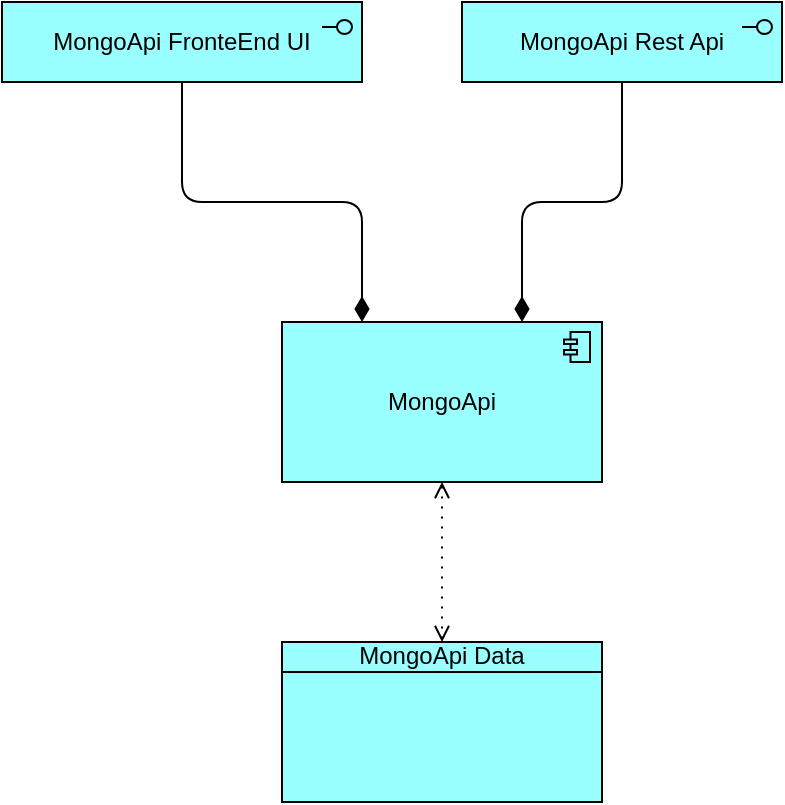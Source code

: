 <mxfile version="14.5.1" type="device" pages="3"><diagram id="tWxnb8rop4hyPLbWi4qm" name="Application"><mxGraphModel dx="989" dy="730" grid="1" gridSize="10" guides="1" tooltips="1" connect="1" arrows="1" fold="1" page="1" pageScale="1" pageWidth="827" pageHeight="1169" math="0" shadow="0"><root><mxCell id="qzbfCD52nFpe5haQsCSc-0"/><mxCell id="qzbfCD52nFpe5haQsCSc-1" parent="qzbfCD52nFpe5haQsCSc-0"/><mxCell id="qzbfCD52nFpe5haQsCSc-2" value="MongoApi" style="html=1;outlineConnect=0;whiteSpace=wrap;fillColor=#99ffff;shape=mxgraph.archimate3.application;appType=comp;archiType=square;" vertex="1" parent="qzbfCD52nFpe5haQsCSc-1"><mxGeometry x="320" y="240" width="160" height="80" as="geometry"/></mxCell><mxCell id="qzbfCD52nFpe5haQsCSc-3" value="MongoApi Data" style="html=1;outlineConnect=0;whiteSpace=wrap;fillColor=#99ffff;shape=mxgraph.archimate3.businessObject;overflow=fill" vertex="1" parent="qzbfCD52nFpe5haQsCSc-1"><mxGeometry x="320" y="400" width="160" height="80" as="geometry"/></mxCell><mxCell id="qzbfCD52nFpe5haQsCSc-4" value="" style="edgeStyle=elbowEdgeStyle;html=1;endArrow=open;elbow=vertical;endFill=0;dashed=1;startArrow=open;startFill=0;dashPattern=1 4;exitX=0.5;exitY=1;exitDx=0;exitDy=0;exitPerimeter=0;entryX=0.5;entryY=0;entryDx=0;entryDy=0;entryPerimeter=0;" edge="1" parent="qzbfCD52nFpe5haQsCSc-1" source="qzbfCD52nFpe5haQsCSc-2" target="qzbfCD52nFpe5haQsCSc-3"><mxGeometry width="160" relative="1" as="geometry"><mxPoint x="350" y="350" as="sourcePoint"/><mxPoint x="510" y="350" as="targetPoint"/></mxGeometry></mxCell><mxCell id="qzbfCD52nFpe5haQsCSc-5" value="MongoApi FronteEnd UI" style="html=1;outlineConnect=0;whiteSpace=wrap;fillColor=#99ffff;shape=mxgraph.archimate3.application;appType=interface;archiType=square;" vertex="1" parent="qzbfCD52nFpe5haQsCSc-1"><mxGeometry x="180" y="80" width="180" height="40" as="geometry"/></mxCell><mxCell id="qzbfCD52nFpe5haQsCSc-6" value="MongoApi Rest Api" style="html=1;outlineConnect=0;whiteSpace=wrap;fillColor=#99ffff;shape=mxgraph.archimate3.application;appType=interface;archiType=square;" vertex="1" parent="qzbfCD52nFpe5haQsCSc-1"><mxGeometry x="410" y="80" width="160" height="40" as="geometry"/></mxCell><mxCell id="qzbfCD52nFpe5haQsCSc-7" value="" style="html=1;endArrow=diamondThin;endFill=1;edgeStyle=elbowEdgeStyle;elbow=vertical;endSize=10;entryX=0.25;entryY=0;entryDx=0;entryDy=0;entryPerimeter=0;exitX=0.5;exitY=1;exitDx=0;exitDy=0;exitPerimeter=0;" edge="1" parent="qzbfCD52nFpe5haQsCSc-1" source="qzbfCD52nFpe5haQsCSc-5" target="qzbfCD52nFpe5haQsCSc-2"><mxGeometry width="160" relative="1" as="geometry"><mxPoint x="320" y="180" as="sourcePoint"/><mxPoint x="480" y="180" as="targetPoint"/></mxGeometry></mxCell><mxCell id="qzbfCD52nFpe5haQsCSc-8" value="" style="html=1;endArrow=diamondThin;endFill=1;edgeStyle=elbowEdgeStyle;elbow=vertical;endSize=10;exitX=0.5;exitY=1;exitDx=0;exitDy=0;exitPerimeter=0;entryX=0.75;entryY=0;entryDx=0;entryDy=0;entryPerimeter=0;" edge="1" parent="qzbfCD52nFpe5haQsCSc-1" source="qzbfCD52nFpe5haQsCSc-6" target="qzbfCD52nFpe5haQsCSc-2"><mxGeometry width="160" relative="1" as="geometry"><mxPoint x="380" y="150" as="sourcePoint"/><mxPoint x="540" y="150" as="targetPoint"/></mxGeometry></mxCell></root></mxGraphModel></diagram><diagram id="l_kjAExIN5oGZyNGiOOR" name="Page-3"><mxGraphModel dx="989" dy="730" grid="1" gridSize="10" guides="1" tooltips="1" connect="1" arrows="1" fold="1" page="1" pageScale="1" pageWidth="827" pageHeight="1169" math="0" shadow="0"><root><mxCell id="z__BsQcyyze---VQ3muE-0"/><mxCell id="z__BsQcyyze---VQ3muE-1" parent="z__BsQcyyze---VQ3muE-0"/><mxCell id="lyb8M1Ccf04qso2vPmhB-0" value="Beer Api" style="html=1;outlineConnect=0;whiteSpace=wrap;fillColor=#99ffff;shape=mxgraph.archimate3.application;appType=interface;archiType=square;" vertex="1" parent="z__BsQcyyze---VQ3muE-1"><mxGeometry x="260" y="110" width="160" height="40" as="geometry"/></mxCell><mxCell id="lyb8M1Ccf04qso2vPmhB-1" value="SysInfo Api" style="html=1;outlineConnect=0;whiteSpace=wrap;fillColor=#99ffff;shape=mxgraph.archimate3.application;appType=interface;archiType=square;" vertex="1" parent="z__BsQcyyze---VQ3muE-1"><mxGeometry x="260" y="160" width="160" height="40" as="geometry"/></mxCell><mxCell id="lyb8M1Ccf04qso2vPmhB-2" value="BuildInfo Api" style="html=1;outlineConnect=0;whiteSpace=wrap;fillColor=#99ffff;shape=mxgraph.archimate3.application;appType=interface;archiType=square;" vertex="1" parent="z__BsQcyyze---VQ3muE-1"><mxGeometry x="260" y="210" width="160" height="40" as="geometry"/></mxCell><mxCell id="lyb8M1Ccf04qso2vPmhB-3" value="Pipedream Api" style="html=1;outlineConnect=0;whiteSpace=wrap;fillColor=#99ffff;shape=mxgraph.archimate3.application;appType=interface;archiType=square;" vertex="1" parent="z__BsQcyyze---VQ3muE-1"><mxGeometry x="260" y="260" width="160" height="40" as="geometry"/></mxCell><mxCell id="0AEPfMPDD4WJbOXD1jFb-0" value="MongoApi" style="html=1;outlineConnect=0;whiteSpace=wrap;fillColor=#99ffff;shape=mxgraph.archimate3.application;appType=comp;archiType=square;" vertex="1" parent="z__BsQcyyze---VQ3muE-1"><mxGeometry x="88" y="400" width="352" height="80" as="geometry"/></mxCell><mxCell id="0AEPfMPDD4WJbOXD1jFb-2" value="" style="html=1;endArrow=diamondThin;endFill=1;edgeStyle=elbowEdgeStyle;elbow=vertical;endSize=10;exitX=0;exitY=0.5;exitDx=0;exitDy=0;exitPerimeter=0;entryX=0.084;entryY=0.019;entryDx=0;entryDy=0;entryPerimeter=0;" edge="1" parent="z__BsQcyyze---VQ3muE-1" source="lyb8M1Ccf04qso2vPmhB-0" target="0AEPfMPDD4WJbOXD1jFb-0"><mxGeometry width="160" relative="1" as="geometry"><mxPoint x="-30" y="240" as="sourcePoint"/><mxPoint x="130" y="240" as="targetPoint"/><Array as="points"><mxPoint x="200" y="130"/></Array></mxGeometry></mxCell><mxCell id="0AEPfMPDD4WJbOXD1jFb-3" value="" style="html=1;endArrow=diamondThin;endFill=1;edgeStyle=elbowEdgeStyle;elbow=vertical;endSize=10;exitX=0;exitY=0.5;exitDx=0;exitDy=0;exitPerimeter=0;entryX=0.158;entryY=0.019;entryDx=0;entryDy=0;entryPerimeter=0;" edge="1" parent="z__BsQcyyze---VQ3muE-1" source="lyb8M1Ccf04qso2vPmhB-1" target="0AEPfMPDD4WJbOXD1jFb-0"><mxGeometry width="160" relative="1" as="geometry"><mxPoint x="160" y="300" as="sourcePoint"/><mxPoint x="119" y="362" as="targetPoint"/><Array as="points"><mxPoint x="170" y="180"/></Array></mxGeometry></mxCell><mxCell id="0AEPfMPDD4WJbOXD1jFb-4" value="" style="html=1;endArrow=diamondThin;endFill=1;edgeStyle=elbowEdgeStyle;elbow=vertical;endSize=10;exitX=0;exitY=0.5;exitDx=0;exitDy=0;exitPerimeter=0;entryX=0.25;entryY=0;entryDx=0;entryDy=0;entryPerimeter=0;" edge="1" parent="z__BsQcyyze---VQ3muE-1" source="lyb8M1Ccf04qso2vPmhB-2" target="0AEPfMPDD4WJbOXD1jFb-0"><mxGeometry width="160" relative="1" as="geometry"><mxPoint x="-90" y="280" as="sourcePoint"/><mxPoint x="138" y="360" as="targetPoint"/><Array as="points"><mxPoint x="200" y="230"/><mxPoint x="210" y="270"/><mxPoint x="230" y="230"/></Array></mxGeometry></mxCell><mxCell id="0AEPfMPDD4WJbOXD1jFb-5" value="" style="html=1;endArrow=diamondThin;endFill=1;edgeStyle=elbowEdgeStyle;elbow=vertical;endSize=10;exitX=0;exitY=0.5;exitDx=0;exitDy=0;exitPerimeter=0;entryX=0.324;entryY=0.025;entryDx=0;entryDy=0;entryPerimeter=0;" edge="1" parent="z__BsQcyyze---VQ3muE-1" source="lyb8M1Ccf04qso2vPmhB-3" target="0AEPfMPDD4WJbOXD1jFb-0"><mxGeometry width="160" relative="1" as="geometry"><mxPoint x="110" y="400" as="sourcePoint"/><mxPoint x="270" y="400" as="targetPoint"/><Array as="points"><mxPoint x="250" y="280"/></Array></mxGeometry></mxCell><mxCell id="0AEPfMPDD4WJbOXD1jFb-7" value="MongoDb" style="html=1;outlineConnect=0;whiteSpace=wrap;fillColor=#99ffff;shape=mxgraph.archimate3.application;appType=comp;archiType=square;" vertex="1" parent="z__BsQcyyze---VQ3muE-1"><mxGeometry x="86" y="550" width="100" height="50" as="geometry"/></mxCell><mxCell id="0AEPfMPDD4WJbOXD1jFb-8" value="" style="edgeStyle=elbowEdgeStyle;html=1;endArrow=open;elbow=vertical;endFill=1;entryX=0.136;entryY=1;entryDx=0;entryDy=0;entryPerimeter=0;" edge="1" parent="z__BsQcyyze---VQ3muE-1" source="0AEPfMPDD4WJbOXD1jFb-7" target="0AEPfMPDD4WJbOXD1jFb-0"><mxGeometry width="160" relative="1" as="geometry"><mxPoint x="330" y="370" as="sourcePoint"/><mxPoint x="490" y="370" as="targetPoint"/></mxGeometry></mxCell><mxCell id="0AEPfMPDD4WJbOXD1jFb-9" value="Metrics Api" style="html=1;outlineConnect=0;whiteSpace=wrap;fillColor=#99ffff;shape=mxgraph.archimate3.application;appType=interface;archiType=square;" vertex="1" parent="z__BsQcyyze---VQ3muE-1"><mxGeometry x="260" y="310" width="160" height="40" as="geometry"/></mxCell><mxCell id="0AEPfMPDD4WJbOXD1jFb-10" value="" style="html=1;endArrow=diamondThin;endFill=1;edgeStyle=elbowEdgeStyle;elbow=vertical;endSize=10;entryX=0.411;entryY=0.019;entryDx=0;entryDy=0;entryPerimeter=0;exitX=0;exitY=0.5;exitDx=0;exitDy=0;exitPerimeter=0;" edge="1" parent="z__BsQcyyze---VQ3muE-1" source="0AEPfMPDD4WJbOXD1jFb-9" target="0AEPfMPDD4WJbOXD1jFb-0"><mxGeometry width="160" relative="1" as="geometry"><mxPoint x="240" y="480" as="sourcePoint"/><mxPoint x="400" y="480" as="targetPoint"/><Array as="points"><mxPoint x="220" y="330"/></Array></mxGeometry></mxCell><mxCell id="agkHCVg4blxypnIvK2o--0" value="Pipedream service" style="html=1;outlineConnect=0;whiteSpace=wrap;fillColor=#f8cecc;shape=mxgraph.archimate3.application;appType=serv;archiType=rounded;strokeColor=#b85450;" vertex="1" parent="z__BsQcyyze---VQ3muE-1"><mxGeometry x="314" y="620" width="100" height="50" as="geometry"/></mxCell><mxCell id="agkHCVg4blxypnIvK2o--2" value="Prometheus" style="html=1;outlineConnect=0;whiteSpace=wrap;fillColor=#d5e8d4;shape=mxgraph.archimate3.application;appType=comp;archiType=square;strokeColor=#82b366;" vertex="1" parent="z__BsQcyyze---VQ3muE-1"><mxGeometry x="540" y="415" width="130" height="50" as="geometry"/></mxCell><mxCell id="agkHCVg4blxypnIvK2o--6" value="Grafana" style="html=1;outlineConnect=0;whiteSpace=wrap;fillColor=#d5e8d4;shape=mxgraph.archimate3.application;appType=comp;archiType=square;strokeColor=#82b366;" vertex="1" parent="z__BsQcyyze---VQ3muE-1"><mxGeometry x="540" y="191" width="100" height="50" as="geometry"/></mxCell><mxCell id="agkHCVg4blxypnIvK2o--8" value="Prometheus Rest Api" style="html=1;outlineConnect=0;whiteSpace=wrap;fillColor=#d5e8d4;shape=mxgraph.archimate3.application;appType=interface;archiType=square;strokeColor=#82b366;" vertex="1" parent="z__BsQcyyze---VQ3muE-1"><mxGeometry x="587" y="310" width="133" height="30" as="geometry"/></mxCell><mxCell id="agkHCVg4blxypnIvK2o--9" value="Grafana UI" style="html=1;outlineConnect=0;whiteSpace=wrap;fillColor=#d5e8d4;shape=mxgraph.archimate3.application;appType=interface;archiType=square;strokeColor=#82b366;" vertex="1" parent="z__BsQcyyze---VQ3muE-1"><mxGeometry x="580" y="130" width="130" height="30" as="geometry"/></mxCell><mxCell id="agkHCVg4blxypnIvK2o--10" value="" style="html=1;endArrow=diamondThin;endFill=1;edgeStyle=elbowEdgeStyle;elbow=vertical;endSize=10;entryX=0.25;entryY=0;entryDx=0;entryDy=0;entryPerimeter=0;exitX=0;exitY=0.5;exitDx=0;exitDy=0;exitPerimeter=0;fillColor=#d5e8d4;strokeColor=#82b366;" edge="1" parent="z__BsQcyyze---VQ3muE-1" source="agkHCVg4blxypnIvK2o--8" target="agkHCVg4blxypnIvK2o--2"><mxGeometry width="160" relative="1" as="geometry"><mxPoint x="510" y="260" as="sourcePoint"/><mxPoint x="670" y="260" as="targetPoint"/><Array as="points"><mxPoint x="620" y="325"/></Array></mxGeometry></mxCell><mxCell id="agkHCVg4blxypnIvK2o--11" value="" style="html=1;endArrow=diamondThin;endFill=1;edgeStyle=elbowEdgeStyle;elbow=vertical;endSize=10;exitX=0;exitY=0.5;exitDx=0;exitDy=0;exitPerimeter=0;fillColor=#d5e8d4;strokeColor=#82b366;" edge="1" parent="z__BsQcyyze---VQ3muE-1" source="agkHCVg4blxypnIvK2o--17" target="agkHCVg4blxypnIvK2o--2"><mxGeometry width="160" relative="1" as="geometry"><mxPoint x="510" y="270" as="sourcePoint"/><mxPoint x="670" y="270" as="targetPoint"/><Array as="points"><mxPoint x="590" y="375"/><mxPoint x="590" y="365"/><mxPoint x="630" y="365"/></Array></mxGeometry></mxCell><mxCell id="agkHCVg4blxypnIvK2o--17" value="Prometheus UI" style="html=1;outlineConnect=0;whiteSpace=wrap;fillColor=#d5e8d4;shape=mxgraph.archimate3.application;appType=interface;archiType=square;strokeColor=#82b366;" vertex="1" parent="z__BsQcyyze---VQ3muE-1"><mxGeometry x="620" y="360" width="130" height="30" as="geometry"/></mxCell><mxCell id="agkHCVg4blxypnIvK2o--18" value="" style="html=1;endArrow=diamondThin;endFill=1;edgeStyle=elbowEdgeStyle;elbow=vertical;endSize=10;entryX=0.25;entryY=0;entryDx=0;entryDy=0;entryPerimeter=0;exitX=0;exitY=0.5;exitDx=0;exitDy=0;exitPerimeter=0;fillColor=#d5e8d4;strokeColor=#82b366;" edge="1" parent="z__BsQcyyze---VQ3muE-1" source="agkHCVg4blxypnIvK2o--9" target="agkHCVg4blxypnIvK2o--6"><mxGeometry width="160" relative="1" as="geometry"><mxPoint x="380" y="-59" as="sourcePoint"/><mxPoint x="540" y="-59" as="targetPoint"/><Array as="points"><mxPoint x="570" y="145"/></Array></mxGeometry></mxCell><mxCell id="agkHCVg4blxypnIvK2o--19" value="" style="edgeStyle=elbowEdgeStyle;html=1;endArrow=open;elbow=vertical;endFill=1;exitX=1;exitY=0.5;exitDx=0;exitDy=0;exitPerimeter=0;entryX=0.077;entryY=-0.05;entryDx=0;entryDy=0;entryPerimeter=0;" edge="1" parent="z__BsQcyyze---VQ3muE-1" source="0AEPfMPDD4WJbOXD1jFb-9" target="agkHCVg4blxypnIvK2o--2"><mxGeometry width="160" relative="1" as="geometry"><mxPoint x="350" y="400" as="sourcePoint"/><mxPoint x="510" y="400" as="targetPoint"/><Array as="points"><mxPoint x="490" y="330"/></Array></mxGeometry></mxCell><mxCell id="agkHCVg4blxypnIvK2o--20" value="" style="edgeStyle=elbowEdgeStyle;html=1;endArrow=open;elbow=vertical;endFill=1;exitX=0.25;exitY=0;exitDx=0;exitDy=0;exitPerimeter=0;fillColor=#d5e8d4;strokeColor=#82b366;" edge="1" parent="z__BsQcyyze---VQ3muE-1" source="agkHCVg4blxypnIvK2o--8" target="agkHCVg4blxypnIvK2o--6"><mxGeometry width="160" relative="1" as="geometry"><mxPoint x="670" y="280" as="sourcePoint"/><mxPoint x="830" y="280" as="targetPoint"/><Array as="points"><mxPoint x="620" y="270"/></Array></mxGeometry></mxCell><mxCell id="agkHCVg4blxypnIvK2o--21" value="" style="edgeStyle=elbowEdgeStyle;html=1;endArrow=open;elbow=vertical;endFill=1;exitX=0.5;exitY=0;exitDx=0;exitDy=0;exitPerimeter=0;" edge="1" parent="z__BsQcyyze---VQ3muE-1" source="agkHCVg4blxypnIvK2o--0" target="0AEPfMPDD4WJbOXD1jFb-0"><mxGeometry width="160" relative="1" as="geometry"><mxPoint x="310" y="560" as="sourcePoint"/><mxPoint x="470" y="560" as="targetPoint"/><Array as="points"><mxPoint x="364" y="500"/></Array></mxGeometry></mxCell></root></mxGraphModel></diagram><diagram id="-cif_LUzJ_EosiaSVWX5" name="Page-1"><mxGraphModel dx="989" dy="730" grid="1" gridSize="10" guides="1" tooltips="1" connect="1" arrows="1" fold="1" page="1" pageScale="1" pageWidth="827" pageHeight="1169" math="0" shadow="0"><root><mxCell id="0"/><mxCell id="1" parent="0"/><mxCell id="JuyLI9IW3E_TA7P0urec-32" value="mongo api" style="html=1;outlineConnect=0;whiteSpace=wrap;fillColor=#AFFFAF;shape=mxgraph.archimate3.application;appType=collab;archiType=square;align=left;verticalAlign=top;fontStyle=1" parent="1" vertex="1"><mxGeometry x="210" y="470" width="570" height="320" as="geometry"/></mxCell><mxCell id="JuyLI9IW3E_TA7P0urec-1" value="mongoapi" style="html=1;outlineConnect=0;whiteSpace=wrap;fillColor=#99ffff;shape=mxgraph.archimate3.application;appType=comp;archiType=square;" parent="1" vertex="1"><mxGeometry x="352" y="240" width="180" height="60" as="geometry"/></mxCell><mxCell id="JuyLI9IW3E_TA7P0urec-4" value="" style="html=1;outlineConnect=0;whiteSpace=wrap;fillColor=#AFFFAF;shape=mxgraph.archimate3.device;align=left;" parent="1" vertex="1"><mxGeometry x="30" y="628.75" width="101" height="40" as="geometry"/></mxCell><mxCell id="JuyLI9IW3E_TA7P0urec-5" value="docker rutime&amp;nbsp;" style="html=1;outlineConnect=0;whiteSpace=wrap;fillColor=#AFFFAF;shape=mxgraph.archimate3.application;appType=sysSw;archiType=square;align=center;" parent="1" vertex="1"><mxGeometry x="30" y="541.25" width="101" height="50" as="geometry"/></mxCell><mxCell id="JuyLI9IW3E_TA7P0urec-6" value="" style="endArrow=block;html=1;endFill=1;startArrow=oval;startFill=1;edgeStyle=elbowEdgeStyle;elbow=vertical;exitX=0.5;exitY=0;exitDx=0;exitDy=0;exitPerimeter=0;entryX=0.5;entryY=1;entryDx=0;entryDy=0;entryPerimeter=0;" parent="1" source="JuyLI9IW3E_TA7P0urec-4" target="JuyLI9IW3E_TA7P0urec-5" edge="1"><mxGeometry width="160" relative="1" as="geometry"><mxPoint x="131" y="555" as="sourcePoint"/><mxPoint x="291" y="555" as="targetPoint"/></mxGeometry></mxCell><mxCell id="JuyLI9IW3E_TA7P0urec-8" value="&amp;lt;&amp;lt;image&amp;gt;&amp;gt;&lt;br&gt;sebchevre/mongoapi" style="html=1;outlineConnect=0;whiteSpace=wrap;fillColor=#AFFFAF;shape=mxgraph.archimate3.artifact;align=center;" parent="1" vertex="1"><mxGeometry x="234" y="508" width="110" height="32" as="geometry"/></mxCell><mxCell id="JuyLI9IW3E_TA7P0urec-10" value="&amp;lt;&amp;lt;image&amp;gt;&amp;gt;&lt;br&gt;mongo" style="html=1;outlineConnect=0;whiteSpace=wrap;fillColor=#AFFFAF;shape=mxgraph.archimate3.artifact;align=center;" parent="1" vertex="1"><mxGeometry x="270" y="695" width="60" height="25" as="geometry"/></mxCell><mxCell id="JuyLI9IW3E_TA7P0urec-13" value="MongoApi FronteEnd" style="html=1;outlineConnect=0;whiteSpace=wrap;fillColor=#99ffff;shape=mxgraph.archimate3.application;appType=interface;archiType=square;" parent="1" vertex="1"><mxGeometry x="280" y="110" width="100" height="50" as="geometry"/></mxCell><mxCell id="JuyLI9IW3E_TA7P0urec-14" value="MongoApi Rest Api" style="html=1;outlineConnect=0;whiteSpace=wrap;fillColor=#99ffff;shape=mxgraph.archimate3.application;appType=interface;archiType=square;" parent="1" vertex="1"><mxGeometry x="403" y="110" width="100" height="50" as="geometry"/></mxCell><mxCell id="JuyLI9IW3E_TA7P0urec-15" value="" style="html=1;endArrow=diamondThin;endFill=1;edgeStyle=elbowEdgeStyle;elbow=vertical;endSize=10;entryX=0.25;entryY=0;entryDx=0;entryDy=0;entryPerimeter=0;exitX=0.5;exitY=1;exitDx=0;exitDy=0;exitPerimeter=0;" parent="1" source="JuyLI9IW3E_TA7P0urec-13" edge="1"><mxGeometry width="160" relative="1" as="geometry"><mxPoint x="320" y="180" as="sourcePoint"/><mxPoint x="360" y="240" as="targetPoint"/></mxGeometry></mxCell><mxCell id="JuyLI9IW3E_TA7P0urec-16" value="" style="html=1;endArrow=diamondThin;endFill=1;edgeStyle=elbowEdgeStyle;elbow=vertical;endSize=10;exitX=0.5;exitY=1;exitDx=0;exitDy=0;exitPerimeter=0;" parent="1" source="JuyLI9IW3E_TA7P0urec-14" target="JuyLI9IW3E_TA7P0urec-1" edge="1"><mxGeometry width="160" relative="1" as="geometry"><mxPoint x="380" y="150" as="sourcePoint"/><mxPoint x="440" y="240" as="targetPoint"/></mxGeometry></mxCell><mxCell id="JuyLI9IW3E_TA7P0urec-17" value="mongodb" style="html=1;outlineConnect=0;whiteSpace=wrap;fillColor=#99ffff;shape=mxgraph.archimate3.application;appType=comp;archiType=square;" parent="1" vertex="1"><mxGeometry x="120" y="240" width="104.5" height="60" as="geometry"/></mxCell><mxCell id="JuyLI9IW3E_TA7P0urec-19" value="beershop/beer" style="html=1;outlineConnect=0;whiteSpace=wrap;fillColor=#99ffff;shape=mxgraph.archimate3.businessObject;overflow=fill" parent="1" vertex="1"><mxGeometry x="122.25" y="360" width="100" height="60" as="geometry"/></mxCell><mxCell id="JuyLI9IW3E_TA7P0urec-21" value="" style="edgeStyle=elbowEdgeStyle;html=1;endArrow=open;elbow=vertical;endFill=0;dashed=1;dashPattern=1 4;exitX=0.5;exitY=1;exitDx=0;exitDy=0;exitPerimeter=0;entryX=0.5;entryY=0;entryDx=0;entryDy=0;entryPerimeter=0;" parent="1" source="JuyLI9IW3E_TA7P0urec-17" target="JuyLI9IW3E_TA7P0urec-19" edge="1"><mxGeometry width="160" relative="1" as="geometry"><mxPoint x="160" y="310" as="sourcePoint"/><mxPoint x="320" y="310" as="targetPoint"/></mxGeometry></mxCell><mxCell id="JuyLI9IW3E_TA7P0urec-22" value="" style="edgeStyle=elbowEdgeStyle;html=1;endArrow=open;elbow=vertical;endFill=0;dashed=1;dashPattern=1 4;exitX=0;exitY=0.5;exitDx=0;exitDy=0;exitPerimeter=0;entryX=1;entryY=0.5;entryDx=0;entryDy=0;entryPerimeter=0;" parent="1" source="JuyLI9IW3E_TA7P0urec-1" target="JuyLI9IW3E_TA7P0urec-17" edge="1"><mxGeometry width="160" relative="1" as="geometry"><mxPoint x="190" y="330" as="sourcePoint"/><mxPoint x="350" y="330" as="targetPoint"/></mxGeometry></mxCell><mxCell id="JuyLI9IW3E_TA7P0urec-23" value="pipedream Rest API" style="html=1;outlineConnect=0;whiteSpace=wrap;fillColor=#99ffff;shape=mxgraph.archimate3.application;appType=interface;archiType=square;align=center;" parent="1" vertex="1"><mxGeometry x="669" y="240" width="110" height="60" as="geometry"/></mxCell><mxCell id="JuyLI9IW3E_TA7P0urec-24" value="" style="edgeStyle=elbowEdgeStyle;html=1;endArrow=open;elbow=vertical;endFill=0;dashed=1;dashPattern=1 4;exitX=1;exitY=0.5;exitDx=0;exitDy=0;exitPerimeter=0;" parent="1" source="JuyLI9IW3E_TA7P0urec-1" target="JuyLI9IW3E_TA7P0urec-23" edge="1"><mxGeometry width="160" relative="1" as="geometry"><mxPoint x="470" y="300" as="sourcePoint"/><mxPoint x="630" y="300" as="targetPoint"/></mxGeometry></mxCell><mxCell id="JuyLI9IW3E_TA7P0urec-26" value="&amp;lt;&amp;lt;container&amp;gt;&amp;gt;&lt;br&gt;mongoapi" style="html=1;outlineConnect=0;whiteSpace=wrap;fillColor=#AFFFAF;shape=mxgraph.archimate3.application;appType=serv;archiType=rounded;align=center;fontStyle=1;strokeWidth=3;" parent="1" vertex="1"><mxGeometry x="362" y="500" width="100" height="45" as="geometry"/></mxCell><mxCell id="JuyLI9IW3E_TA7P0urec-27" value="&amp;lt;&amp;lt;container&amp;gt;&amp;gt;&lt;br&gt;mongodb" style="html=1;outlineConnect=0;whiteSpace=wrap;fillColor=#AFFFAF;shape=mxgraph.archimate3.application;appType=serv;archiType=rounded;align=center;fontStyle=1;strokeWidth=3;" parent="1" vertex="1"><mxGeometry x="363" y="670" width="100" height="45" as="geometry"/></mxCell><mxCell id="JuyLI9IW3E_TA7P0urec-29" value="&amp;lt;&amp;lt;network&amp;gt;&amp;gt;&lt;br&gt;mongoapi" style="html=1;outlineConnect=0;whiteSpace=wrap;fillColor=#AFFFAF;shape=mxgraph.archimate3.application;appType=path;archiType=square;align=center;" parent="1" vertex="1"><mxGeometry x="363" y="580" width="100" height="50" as="geometry"/></mxCell><mxCell id="JuyLI9IW3E_TA7P0urec-30" value="" style="edgeStyle=elbowEdgeStyle;html=1;endArrow=none;elbow=vertical;entryX=0.5;entryY=0;entryDx=0;entryDy=0;entryPerimeter=0;exitX=0.5;exitY=1;exitDx=0;exitDy=0;exitPerimeter=0;" parent="1" source="JuyLI9IW3E_TA7P0urec-26" target="JuyLI9IW3E_TA7P0urec-29" edge="1"><mxGeometry width="160" relative="1" as="geometry"><mxPoint x="413" y="530" as="sourcePoint"/><mxPoint x="573" y="530" as="targetPoint"/></mxGeometry></mxCell><mxCell id="JuyLI9IW3E_TA7P0urec-31" value="" style="edgeStyle=elbowEdgeStyle;html=1;endArrow=none;elbow=vertical;exitX=0.5;exitY=1;exitDx=0;exitDy=0;exitPerimeter=0;" parent="1" source="JuyLI9IW3E_TA7P0urec-29" target="JuyLI9IW3E_TA7P0urec-27" edge="1"><mxGeometry width="160" relative="1" as="geometry"><mxPoint x="412.5" y="625" as="sourcePoint"/><mxPoint x="413" y="680" as="targetPoint"/></mxGeometry></mxCell><mxCell id="JuyLI9IW3E_TA7P0urec-33" value="" style="endArrow=block;html=1;endFill=1;startArrow=oval;startFill=1;edgeStyle=elbowEdgeStyle;elbow=vertical;entryX=1;entryY=0.5;entryDx=0;entryDy=0;entryPerimeter=0;" parent="1" source="JuyLI9IW3E_TA7P0urec-32" target="JuyLI9IW3E_TA7P0urec-5" edge="1"><mxGeometry width="160" relative="1" as="geometry"><mxPoint x="190" y="480" as="sourcePoint"/><mxPoint x="350" y="480" as="targetPoint"/></mxGeometry></mxCell><mxCell id="JuyLI9IW3E_TA7P0urec-35" value="" style="edgeStyle=elbowEdgeStyle;html=1;endArrow=block;elbow=vertical;endFill=0;dashed=1;exitX=0.5;exitY=0;exitDx=0;exitDy=0;exitPerimeter=0;" parent="1" source="JuyLI9IW3E_TA7P0urec-10" target="JuyLI9IW3E_TA7P0urec-27" edge="1"><mxGeometry width="160" relative="1" as="geometry"><mxPoint x="153" y="480" as="sourcePoint"/><mxPoint x="360" y="705" as="targetPoint"/></mxGeometry></mxCell><mxCell id="JuyLI9IW3E_TA7P0urec-36" value="" style="edgeStyle=elbowEdgeStyle;html=1;endArrow=open;elbow=vertical;endFill=1;exitX=0.5;exitY=0;exitDx=0;exitDy=0;exitPerimeter=0;" parent="1" source="JuyLI9IW3E_TA7P0urec-26" target="JuyLI9IW3E_TA7P0urec-1" edge="1"><mxGeometry width="160" relative="1" as="geometry"><mxPoint x="250" y="480" as="sourcePoint"/><mxPoint x="410" y="480" as="targetPoint"/><Array as="points"><mxPoint x="412" y="350"/></Array></mxGeometry></mxCell><mxCell id="JuyLI9IW3E_TA7P0urec-40" value="" style="html=1;endArrow=open;endFill=1;jumpStyle=sharp;entryX=1;entryY=0.75;entryDx=0;entryDy=0;entryPerimeter=0;exitX=0;exitY=0.25;exitDx=0;exitDy=0;exitPerimeter=0;" parent="1" source="JuyLI9IW3E_TA7P0urec-27" target="JuyLI9IW3E_TA7P0urec-17" edge="1"><mxGeometry width="160" relative="1" as="geometry"><mxPoint x="350" y="681" as="sourcePoint"/><mxPoint x="250" y="300" as="targetPoint"/><Array as="points"><mxPoint x="350" y="681"/><mxPoint x="350" y="480"/><mxPoint x="350" y="285"/></Array></mxGeometry></mxCell><mxCell id="JuyLI9IW3E_TA7P0urec-41" value="pipedream service" style="html=1;outlineConnect=0;whiteSpace=wrap;fillColor=#AFFFAF;shape=mxgraph.archimate3.application;appType=serv;archiType=rounded;align=left;" parent="1" vertex="1"><mxGeometry x="583" y="400" width="102" height="45" as="geometry"/></mxCell><mxCell id="JuyLI9IW3E_TA7P0urec-42" value="WWW" style="html=1;outlineConnect=0;whiteSpace=wrap;fillColor=#AFFFAF;shape=mxgraph.archimate3.application;appType=path;archiType=square;align=center;" parent="1" vertex="1"><mxGeometry x="599" y="497" width="70" height="45" as="geometry"/></mxCell><mxCell id="JuyLI9IW3E_TA7P0urec-43" value="" style="edgeStyle=elbowEdgeStyle;html=1;endArrow=none;elbow=vertical;exitX=1;exitY=0.5;exitDx=0;exitDy=0;exitPerimeter=0;entryX=0;entryY=0.5;entryDx=0;entryDy=0;entryPerimeter=0;" parent="1" target="JuyLI9IW3E_TA7P0urec-42" edge="1"><mxGeometry width="160" relative="1" as="geometry"><mxPoint x="463" y="523.5" as="sourcePoint"/><mxPoint x="550" y="521" as="targetPoint"/></mxGeometry></mxCell><mxCell id="JuyLI9IW3E_TA7P0urec-46" value="" style="edgeStyle=elbowEdgeStyle;html=1;endArrow=none;elbow=vertical;exitX=0.5;exitY=0;exitDx=0;exitDy=0;exitPerimeter=0;" parent="1" source="JuyLI9IW3E_TA7P0urec-42" target="JuyLI9IW3E_TA7P0urec-41" edge="1"><mxGeometry width="160" relative="1" as="geometry"><mxPoint x="669" y="519" as="sourcePoint"/><mxPoint x="699" y="519" as="targetPoint"/></mxGeometry></mxCell><mxCell id="JuyLI9IW3E_TA7P0urec-47" value="" style="edgeStyle=elbowEdgeStyle;html=1;endArrow=open;elbow=vertical;endFill=1;exitX=0.5;exitY=0;exitDx=0;exitDy=0;exitPerimeter=0;entryX=0.5;entryY=1;entryDx=0;entryDy=0;entryPerimeter=0;" parent="1" source="JuyLI9IW3E_TA7P0urec-41" target="JuyLI9IW3E_TA7P0urec-23" edge="1"><mxGeometry width="160" relative="1" as="geometry"><mxPoint x="693" y="380" as="sourcePoint"/><mxPoint x="853" y="380" as="targetPoint"/></mxGeometry></mxCell><mxCell id="0d-4wocd3KiZVuR7VKeJ-1" value="MongoApi Metrics Api" style="html=1;outlineConnect=0;whiteSpace=wrap;fillColor=#99ffff;shape=mxgraph.archimate3.application;appType=interface;archiType=square;" parent="1" vertex="1"><mxGeometry x="526" y="110" width="100" height="50" as="geometry"/></mxCell><mxCell id="0d-4wocd3KiZVuR7VKeJ-2" value="" style="html=1;endArrow=diamondThin;endFill=1;edgeStyle=elbowEdgeStyle;elbow=vertical;endSize=10;exitX=0.5;exitY=1;exitDx=0;exitDy=0;exitPerimeter=0;entryX=1;entryY=0;entryDx=0;entryDy=0;entryPerimeter=0;" parent="1" source="0d-4wocd3KiZVuR7VKeJ-1" target="JuyLI9IW3E_TA7P0urec-1" edge="1"><mxGeometry width="160" relative="1" as="geometry"><mxPoint x="520" y="210" as="sourcePoint"/><mxPoint x="680" y="210" as="targetPoint"/></mxGeometry></mxCell><mxCell id="0d-4wocd3KiZVuR7VKeJ-3" value="&amp;lt;&amp;lt;container&amp;gt;&amp;gt;&lt;br&gt;prometheus" style="html=1;outlineConnect=0;whiteSpace=wrap;fillColor=#AFFFAF;shape=mxgraph.archimate3.application;appType=serv;archiType=rounded;align=center;fontStyle=1;strokeWidth=3;" parent="1" vertex="1"><mxGeometry x="506" y="562" width="100" height="45" as="geometry"/></mxCell><mxCell id="0d-4wocd3KiZVuR7VKeJ-4" value="&amp;lt;&amp;lt;container&amp;gt;&amp;gt;&lt;br&gt;grafana" style="html=1;outlineConnect=0;whiteSpace=wrap;fillColor=#AFFFAF;shape=mxgraph.archimate3.application;appType=serv;archiType=rounded;align=center;fontStyle=1;strokeWidth=3;" parent="1" vertex="1"><mxGeometry x="503" y="710" width="100" height="45" as="geometry"/></mxCell><mxCell id="0d-4wocd3KiZVuR7VKeJ-5" value="" style="edgeStyle=elbowEdgeStyle;html=1;endArrow=none;elbow=vertical;entryX=0;entryY=0.5;entryDx=0;entryDy=0;entryPerimeter=0;" parent="1" target="0d-4wocd3KiZVuR7VKeJ-3" edge="1"><mxGeometry width="160" relative="1" as="geometry"><mxPoint x="463" y="590" as="sourcePoint"/><mxPoint x="510" y="603" as="targetPoint"/></mxGeometry></mxCell><mxCell id="0d-4wocd3KiZVuR7VKeJ-6" value="" style="edgeStyle=elbowEdgeStyle;html=1;endArrow=none;elbow=vertical;entryX=0.5;entryY=0;entryDx=0;entryDy=0;entryPerimeter=0;" parent="1" source="JuyLI9IW3E_TA7P0urec-29" target="0d-4wocd3KiZVuR7VKeJ-4" edge="1"><mxGeometry width="160" relative="1" as="geometry"><mxPoint x="350" y="660" as="sourcePoint"/><mxPoint x="510" y="660" as="targetPoint"/><Array as="points"><mxPoint x="480" y="650"/></Array></mxGeometry></mxCell><mxCell id="0d-4wocd3KiZVuR7VKeJ-7" value="" style="edgeStyle=elbowEdgeStyle;html=1;endArrow=block;elbow=vertical;endFill=0;dashed=1;entryX=0;entryY=0.25;entryDx=0;entryDy=0;entryPerimeter=0;" parent="1" source="JuyLI9IW3E_TA7P0urec-8" target="JuyLI9IW3E_TA7P0urec-26" edge="1"><mxGeometry width="160" relative="1" as="geometry"><mxPoint x="500" y="440" as="sourcePoint"/><mxPoint x="660" y="440" as="targetPoint"/></mxGeometry></mxCell><mxCell id="0d-4wocd3KiZVuR7VKeJ-9" value="&amp;lt;&amp;lt;image&amp;gt;&amp;gt;&lt;br&gt;prom/prometheus" style="html=1;outlineConnect=0;whiteSpace=wrap;fillColor=#AFFFAF;shape=mxgraph.archimate3.artifact;align=center;" parent="1" vertex="1"><mxGeometry x="643" y="569.5" width="110" height="30" as="geometry"/></mxCell><mxCell id="0d-4wocd3KiZVuR7VKeJ-11" value="" style="edgeStyle=elbowEdgeStyle;html=1;endArrow=block;elbow=vertical;endFill=0;dashed=1;exitX=0;exitY=0.5;exitDx=0;exitDy=0;exitPerimeter=0;entryX=1;entryY=0.5;entryDx=0;entryDy=0;entryPerimeter=0;" parent="1" source="0d-4wocd3KiZVuR7VKeJ-9" target="0d-4wocd3KiZVuR7VKeJ-3" edge="1"><mxGeometry width="160" relative="1" as="geometry"><mxPoint x="420" y="860" as="sourcePoint"/><mxPoint x="580" y="860" as="targetPoint"/></mxGeometry></mxCell><mxCell id="0d-4wocd3KiZVuR7VKeJ-12" value="&amp;lt;&amp;lt;image&amp;gt;&amp;gt;&lt;br&gt;grafana/grafana" style="html=1;outlineConnect=0;whiteSpace=wrap;fillColor=#AFFFAF;shape=mxgraph.archimate3.artifact;align=center;" parent="1" vertex="1"><mxGeometry x="643" y="717.5" width="110" height="30" as="geometry"/></mxCell><mxCell id="0d-4wocd3KiZVuR7VKeJ-13" value="" style="edgeStyle=elbowEdgeStyle;html=1;endArrow=block;elbow=vertical;endFill=0;dashed=1;exitX=0;exitY=0.5;exitDx=0;exitDy=0;exitPerimeter=0;" parent="1" source="0d-4wocd3KiZVuR7VKeJ-12" target="0d-4wocd3KiZVuR7VKeJ-4" edge="1"><mxGeometry width="160" relative="1" as="geometry"><mxPoint x="650" y="747.5" as="sourcePoint"/><mxPoint x="613" y="747.5" as="targetPoint"/></mxGeometry></mxCell><mxCell id="0d-4wocd3KiZVuR7VKeJ-14" value="&amp;lt;&amp;lt;volume&amp;gt;&amp;gt;&lt;br&gt;grafana_data" style="html=1;outlineConnect=0;whiteSpace=wrap;fillColor=#AFFFAF;shape=mxgraph.archimate3.tech;techType=sysSw;strokeWidth=3;align=center;" parent="1" vertex="1"><mxGeometry x="493" y="820" width="120" height="50" as="geometry"/></mxCell><mxCell id="0d-4wocd3KiZVuR7VKeJ-15" value="&amp;lt;&amp;lt;volume&amp;gt;&amp;gt;&lt;br&gt;mongo_data" style="html=1;outlineConnect=0;whiteSpace=wrap;fillColor=#AFFFAF;shape=mxgraph.archimate3.tech;techType=sysSw;strokeWidth=3;align=center;" parent="1" vertex="1"><mxGeometry x="352" y="820" width="120" height="50" as="geometry"/></mxCell><mxCell id="0d-4wocd3KiZVuR7VKeJ-16" value="" style="edgeStyle=elbowEdgeStyle;html=1;endArrow=none;elbow=vertical;dashed=1;startFill=0;dashPattern=1 4;exitX=0.5;exitY=1;exitDx=0;exitDy=0;exitPerimeter=0;entryX=0.5;entryY=0;entryDx=0;entryDy=0;entryPerimeter=0;" parent="1" source="JuyLI9IW3E_TA7P0urec-27" target="0d-4wocd3KiZVuR7VKeJ-15" edge="1"><mxGeometry width="160" relative="1" as="geometry"><mxPoint x="320" y="920" as="sourcePoint"/><mxPoint x="480" y="920" as="targetPoint"/></mxGeometry></mxCell><mxCell id="0d-4wocd3KiZVuR7VKeJ-17" value="" style="edgeStyle=elbowEdgeStyle;html=1;endArrow=none;elbow=vertical;dashed=1;startFill=0;dashPattern=1 4;" parent="1" source="0d-4wocd3KiZVuR7VKeJ-14" target="0d-4wocd3KiZVuR7VKeJ-4" edge="1"><mxGeometry width="160" relative="1" as="geometry"><mxPoint x="570" y="840" as="sourcePoint"/><mxPoint x="730" y="840" as="targetPoint"/></mxGeometry></mxCell><mxCell id="0d-4wocd3KiZVuR7VKeJ-18" value="grafana" style="html=1;outlineConnect=0;whiteSpace=wrap;fillColor=#99ffff;shape=mxgraph.archimate3.application;appType=comp;archiType=square;" parent="1" vertex="1"><mxGeometry x="433" y="310" width="93" height="60" as="geometry"/></mxCell><mxCell id="0d-4wocd3KiZVuR7VKeJ-19" value="prometheus" style="html=1;outlineConnect=0;whiteSpace=wrap;fillColor=#99ffff;shape=mxgraph.archimate3.application;appType=comp;archiType=square;" parent="1" vertex="1"><mxGeometry x="433" y="385" width="93" height="60" as="geometry"/></mxCell></root></mxGraphModel></diagram></mxfile>